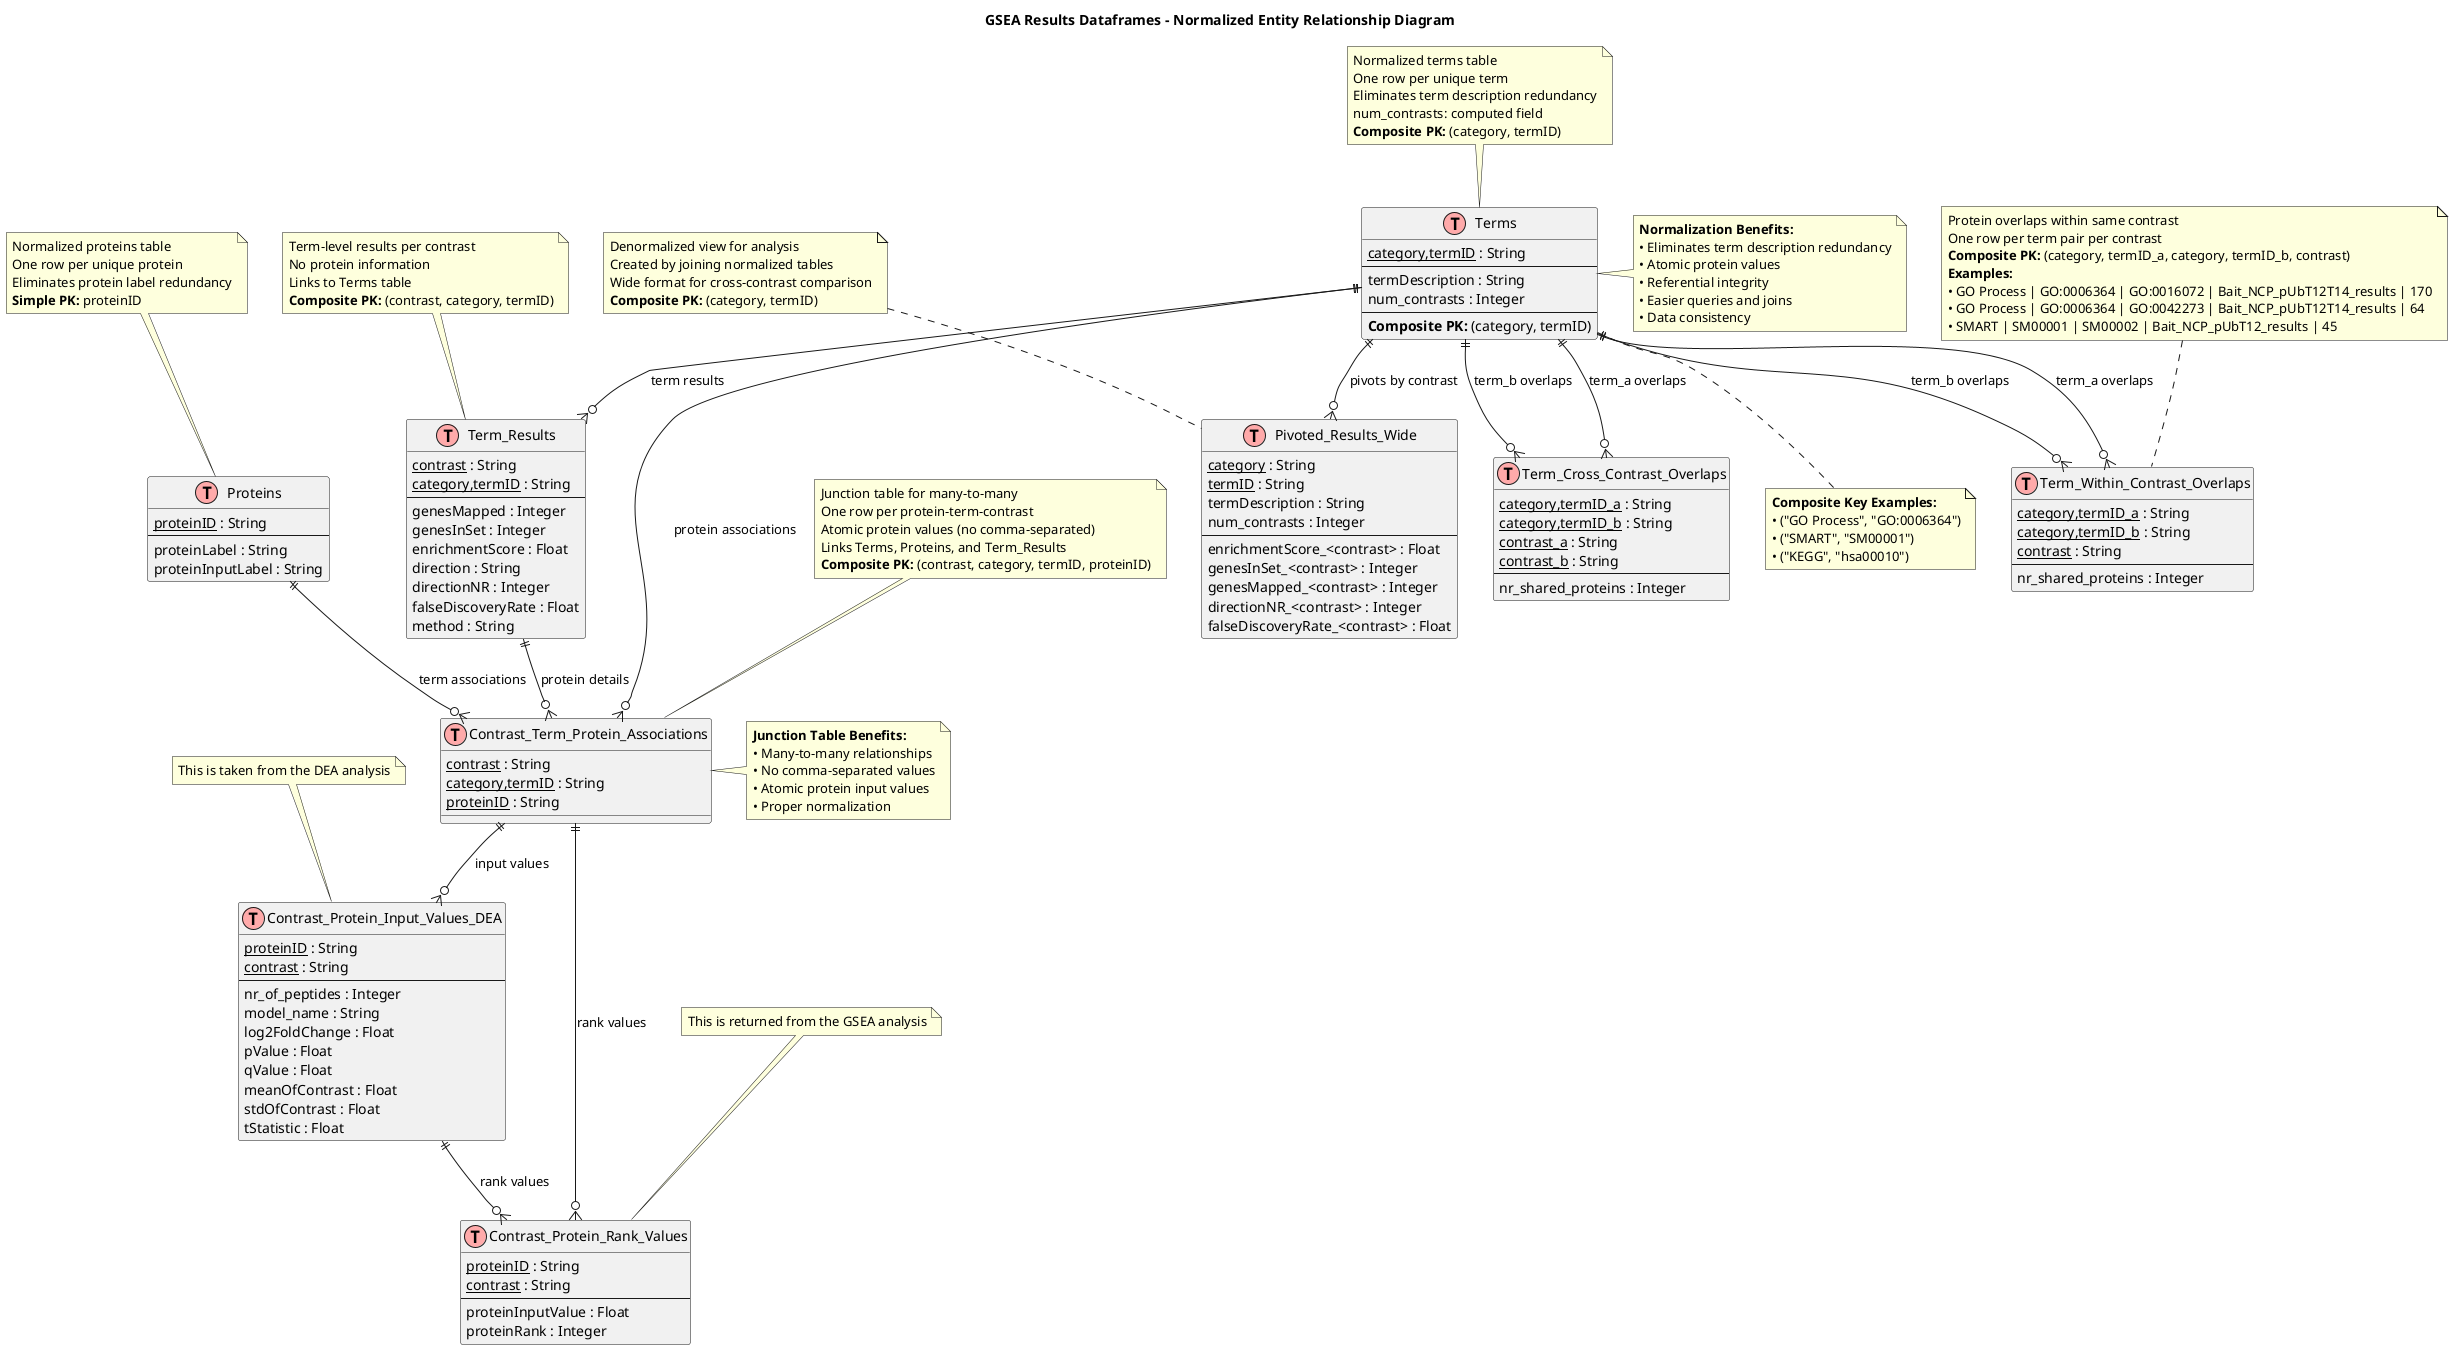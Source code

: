 @startuml GSEA_Results_Normalized_ER

!define table(x) class x << (T,#FFAAAA) >>
!define primary_key(x) <u>x</u>
!define foreign_key(x) <i>x</i>
!define composite_key(x,y) <u>x,y</u>

title GSEA Results Dataframes - Normalized Entity Relationship Diagram

' Normalized Terms Table
table(Terms) {
  composite_key(category, termID) : String
  --
  termDescription : String
  num_contrasts : Integer
  --
  <b>Composite PK:</b> (category, termID)
}

' Normalized Term Results Table
table(Term_Results) {
  primary_key(contrast) : String
  composite_key(category,termID) : String
  --
  genesMapped : Integer
  genesInSet : Integer
  enrichmentScore : Float
  direction : String
  directionNR : Integer
  falseDiscoveryRate : Float
  method : String
}

' Normalized Proteins Table
table(Proteins) {
  primary_key(proteinID) : String
  --
  proteinLabel : String
  proteinInputLabel : String
}

' Normalized Term-Protein Associations Table
table(Contrast_Term_Protein_Associations) {
  primary_key(contrast) : String
  composite_key(category,termID) : String
  primary_key(proteinID) : String
}

' Normalized Protein Input Values Table
table(Contrast_Protein_Input_Values_DEA) {
  primary_key(proteinID) : String
  primary_key(contrast) : String
  --
  nr_of_peptides : Integer
  model_name : String
  log2FoldChange : Float
  pValue : Float
  qValue : Float
  meanOfContrast : Float
  stdOfContrast : Float
  tStatistic : Float
}


' Normalized Protein Input Values Table
table(Contrast_Protein_Rank_Values) {
  primary_key(proteinID) : String
  primary_key(contrast) : String
  --
  proteinInputValue : Float
  proteinRank : Integer
}

' Pivoted Results Table (Wide Format) - Unchanged
table(Pivoted_Results_Wide) {
  primary_key(category) : String
  primary_key(termID) : String
  termDescription : String
  num_contrasts : Integer
  --
  enrichmentScore_<contrast> : Float
  genesInSet_<contrast> : Integer
  genesMapped_<contrast> : Integer
  directionNR_<contrast> : Integer
  falseDiscoveryRate_<contrast> : Float
}

' Term Within Contrast Overlaps Table
table(Term_Within_Contrast_Overlaps) {
  composite_key(category, termID_a) : String
  composite_key(category, termID_b) : String
  primary_key(contrast) : String
  --
  nr_shared_proteins : Integer
}

' Term Cross Contrast Overlaps Table
table(Term_Cross_Contrast_Overlaps) {
  composite_key(category, termID_a) : String
  composite_key(category, termID_b) : String
  primary_key(contrast_a) : String
  primary_key(contrast_b) : String
  --
  nr_shared_proteins : Integer
}

' Relationships
Terms ||--o{ Term_Results : "term results"
Terms ||--o{ Contrast_Term_Protein_Associations : "protein associations"
Proteins ||--o{ Contrast_Term_Protein_Associations : "term associations"
Term_Results ||--o{ Contrast_Term_Protein_Associations : "protein details"

Contrast_Protein_Input_Values_DEA ||--o{ Contrast_Protein_Rank_Values : "rank values"
Contrast_Term_Protein_Associations ||--o{ Contrast_Protein_Input_Values_DEA : "input values"
Contrast_Term_Protein_Associations ||--o{ Contrast_Protein_Rank_Values : "rank values"

' Denormalized Views (for compatibility)
Terms ||--o{ Pivoted_Results_Wide : "pivots by contrast"

' Notes
note top of Terms
  Normalized terms table
  One row per unique term
  Eliminates term description redundancy
  num_contrasts: computed field
  <b>Composite PK:</b> (category, termID)
end note

note top of Term_Results
  Term-level results per contrast
  No protein information
  Links to Terms table
  <b>Composite PK:</b> (contrast, category, termID)
end note

note top of Proteins
  Normalized proteins table
  One row per unique protein
  Eliminates protein label redundancy
  <b>Simple PK:</b> proteinID
end note

note top of Contrast_Term_Protein_Associations
  Junction table for many-to-many
  One row per protein-term-contrast
  Atomic protein values (no comma-separated)
  Links Terms, Proteins, and Term_Results
  <b>Composite PK:</b> (contrast, category, termID, proteinID)
end note

note top of Pivoted_Results_Wide
  Denormalized view for analysis
  Created by joining normalized tables
  Wide format for cross-contrast comparison
  <b>Composite PK:</b> (category, termID)
end note

note top of Term_Within_Contrast_Overlaps
  Protein overlaps within same contrast
  One row per term pair per contrast
  <b>Composite PK:</b> (category, termID_a, category, termID_b, contrast)
  <b>Examples:</b>
  • GO Process | GO:0006364 | GO:0016072 | Bait_NCP_pUbT12T14_results | 170
  • GO Process | GO:0006364 | GO:0042273 | Bait_NCP_pUbT12T14_results | 64
  • SMART | SM00001 | SM00002 | Bait_NCP_pUbT12_results | 45
end note

' Data Flow Notes
note right of Terms
  <b>Normalization Benefits:</b>
  • Eliminates term description redundancy
  • Atomic protein values
  • Referential integrity
  • Easier queries and joins
  • Data consistency
end note

note right of Contrast_Term_Protein_Associations
  <b>Junction Table Benefits:</b>
  • Many-to-many relationships
  • No comma-separated values
  • Atomic protein input values
  • Proper normalization
end note

note bottom of Terms
  <b>Composite Key Examples:</b>
  • ("GO Process", "GO:0006364")
  • ("SMART", "SM00001")
  • ("KEGG", "hsa00010")
end note

note top of Contrast_Protein_Input_Values_DEA
    This is taken from the DEA analysis
end note

note top of Contrast_Protein_Rank_Values
    This is returned from the GSEA analysis
end note

Terms ||--o{ Term_Within_Contrast_Overlaps : "term_a overlaps"
Terms ||--o{ Term_Within_Contrast_Overlaps : "term_b overlaps"
Terms ||--o{ Term_Cross_Contrast_Overlaps : "term_a overlaps"
Terms ||--o{ Term_Cross_Contrast_Overlaps : "term_b overlaps"

@enduml 